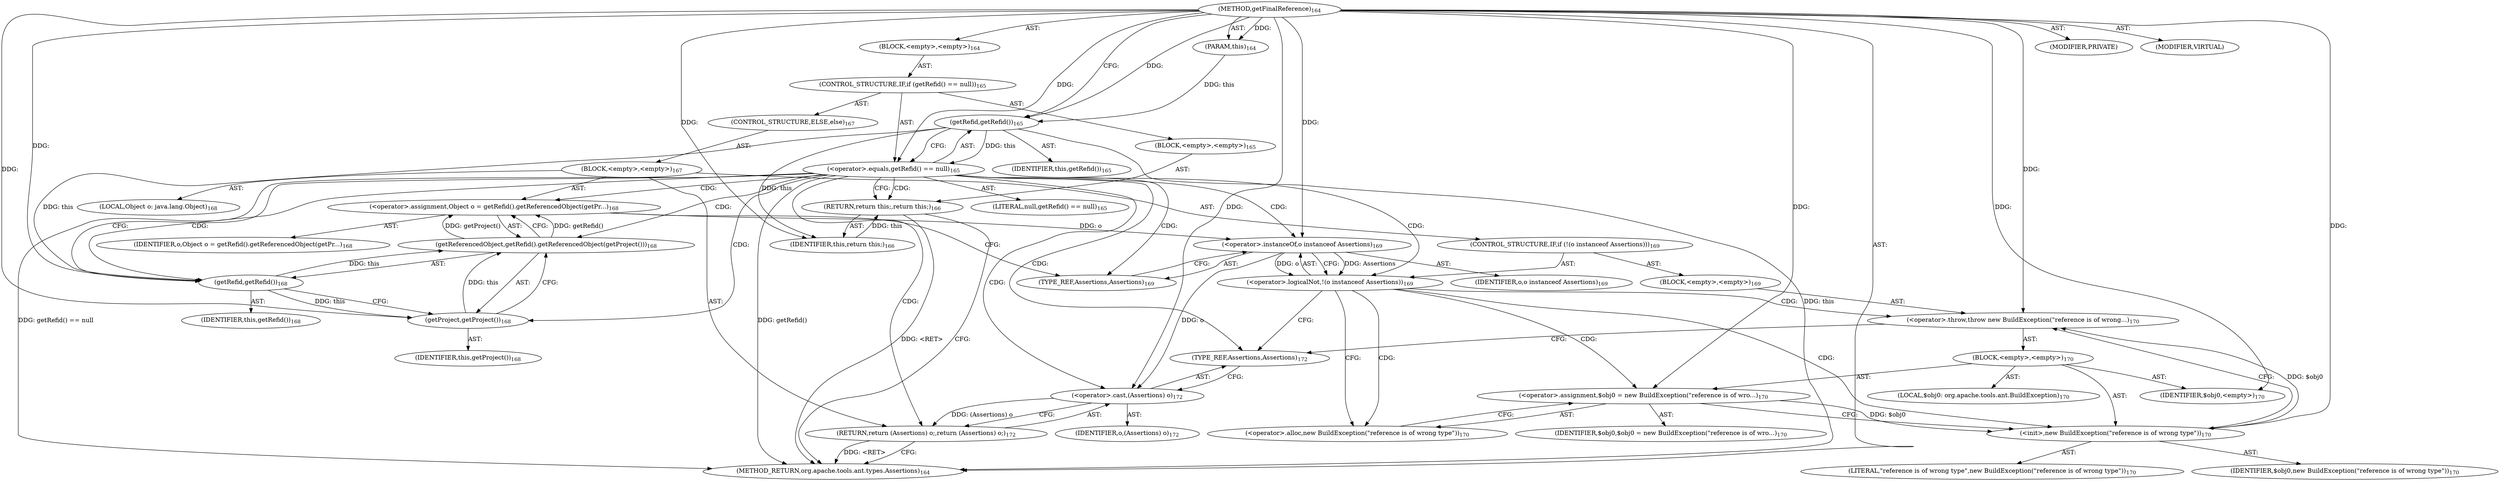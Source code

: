 digraph "getFinalReference" {  
"111669149700" [label = <(METHOD,getFinalReference)<SUB>164</SUB>> ]
"115964116996" [label = <(PARAM,this)<SUB>164</SUB>> ]
"25769803781" [label = <(BLOCK,&lt;empty&gt;,&lt;empty&gt;)<SUB>164</SUB>> ]
"47244640257" [label = <(CONTROL_STRUCTURE,IF,if (getRefid() == null))<SUB>165</SUB>> ]
"30064771090" [label = <(&lt;operator&gt;.equals,getRefid() == null)<SUB>165</SUB>> ]
"30064771091" [label = <(getRefid,getRefid())<SUB>165</SUB>> ]
"68719476741" [label = <(IDENTIFIER,this,getRefid())<SUB>165</SUB>> ]
"90194313218" [label = <(LITERAL,null,getRefid() == null)<SUB>165</SUB>> ]
"25769803782" [label = <(BLOCK,&lt;empty&gt;,&lt;empty&gt;)<SUB>165</SUB>> ]
"146028888064" [label = <(RETURN,return this;,return this;)<SUB>166</SUB>> ]
"68719476742" [label = <(IDENTIFIER,this,return this;)<SUB>166</SUB>> ]
"47244640258" [label = <(CONTROL_STRUCTURE,ELSE,else)<SUB>167</SUB>> ]
"25769803783" [label = <(BLOCK,&lt;empty&gt;,&lt;empty&gt;)<SUB>167</SUB>> ]
"94489280512" [label = <(LOCAL,Object o: java.lang.Object)<SUB>168</SUB>> ]
"30064771092" [label = <(&lt;operator&gt;.assignment,Object o = getRefid().getReferencedObject(getPr...)<SUB>168</SUB>> ]
"68719476773" [label = <(IDENTIFIER,o,Object o = getRefid().getReferencedObject(getPr...)<SUB>168</SUB>> ]
"30064771093" [label = <(getReferencedObject,getRefid().getReferencedObject(getProject()))<SUB>168</SUB>> ]
"30064771094" [label = <(getRefid,getRefid())<SUB>168</SUB>> ]
"68719476744" [label = <(IDENTIFIER,this,getRefid())<SUB>168</SUB>> ]
"30064771095" [label = <(getProject,getProject())<SUB>168</SUB>> ]
"68719476743" [label = <(IDENTIFIER,this,getProject())<SUB>168</SUB>> ]
"47244640259" [label = <(CONTROL_STRUCTURE,IF,if (!(o instanceof Assertions)))<SUB>169</SUB>> ]
"30064771096" [label = <(&lt;operator&gt;.logicalNot,!(o instanceof Assertions))<SUB>169</SUB>> ]
"30064771097" [label = <(&lt;operator&gt;.instanceOf,o instanceof Assertions)<SUB>169</SUB>> ]
"68719476774" [label = <(IDENTIFIER,o,o instanceof Assertions)<SUB>169</SUB>> ]
"180388626432" [label = <(TYPE_REF,Assertions,Assertions)<SUB>169</SUB>> ]
"25769803784" [label = <(BLOCK,&lt;empty&gt;,&lt;empty&gt;)<SUB>169</SUB>> ]
"30064771098" [label = <(&lt;operator&gt;.throw,throw new BuildException(&quot;reference is of wrong...)<SUB>170</SUB>> ]
"25769803785" [label = <(BLOCK,&lt;empty&gt;,&lt;empty&gt;)<SUB>170</SUB>> ]
"94489280513" [label = <(LOCAL,$obj0: org.apache.tools.ant.BuildException)<SUB>170</SUB>> ]
"30064771099" [label = <(&lt;operator&gt;.assignment,$obj0 = new BuildException(&quot;reference is of wro...)<SUB>170</SUB>> ]
"68719476775" [label = <(IDENTIFIER,$obj0,$obj0 = new BuildException(&quot;reference is of wro...)<SUB>170</SUB>> ]
"30064771100" [label = <(&lt;operator&gt;.alloc,new BuildException(&quot;reference is of wrong type&quot;))<SUB>170</SUB>> ]
"30064771101" [label = <(&lt;init&gt;,new BuildException(&quot;reference is of wrong type&quot;))<SUB>170</SUB>> ]
"68719476776" [label = <(IDENTIFIER,$obj0,new BuildException(&quot;reference is of wrong type&quot;))<SUB>170</SUB>> ]
"90194313219" [label = <(LITERAL,&quot;reference is of wrong type&quot;,new BuildException(&quot;reference is of wrong type&quot;))<SUB>170</SUB>> ]
"68719476777" [label = <(IDENTIFIER,$obj0,&lt;empty&gt;)<SUB>170</SUB>> ]
"146028888065" [label = <(RETURN,return (Assertions) o;,return (Assertions) o;)<SUB>172</SUB>> ]
"30064771102" [label = <(&lt;operator&gt;.cast,(Assertions) o)<SUB>172</SUB>> ]
"180388626433" [label = <(TYPE_REF,Assertions,Assertions)<SUB>172</SUB>> ]
"68719476778" [label = <(IDENTIFIER,o,(Assertions) o)<SUB>172</SUB>> ]
"133143986186" [label = <(MODIFIER,PRIVATE)> ]
"133143986187" [label = <(MODIFIER,VIRTUAL)> ]
"128849018884" [label = <(METHOD_RETURN,org.apache.tools.ant.types.Assertions)<SUB>164</SUB>> ]
  "111669149700" -> "115964116996"  [ label = "AST: "] 
  "111669149700" -> "25769803781"  [ label = "AST: "] 
  "111669149700" -> "133143986186"  [ label = "AST: "] 
  "111669149700" -> "133143986187"  [ label = "AST: "] 
  "111669149700" -> "128849018884"  [ label = "AST: "] 
  "25769803781" -> "47244640257"  [ label = "AST: "] 
  "47244640257" -> "30064771090"  [ label = "AST: "] 
  "47244640257" -> "25769803782"  [ label = "AST: "] 
  "47244640257" -> "47244640258"  [ label = "AST: "] 
  "30064771090" -> "30064771091"  [ label = "AST: "] 
  "30064771090" -> "90194313218"  [ label = "AST: "] 
  "30064771091" -> "68719476741"  [ label = "AST: "] 
  "25769803782" -> "146028888064"  [ label = "AST: "] 
  "146028888064" -> "68719476742"  [ label = "AST: "] 
  "47244640258" -> "25769803783"  [ label = "AST: "] 
  "25769803783" -> "94489280512"  [ label = "AST: "] 
  "25769803783" -> "30064771092"  [ label = "AST: "] 
  "25769803783" -> "47244640259"  [ label = "AST: "] 
  "25769803783" -> "146028888065"  [ label = "AST: "] 
  "30064771092" -> "68719476773"  [ label = "AST: "] 
  "30064771092" -> "30064771093"  [ label = "AST: "] 
  "30064771093" -> "30064771094"  [ label = "AST: "] 
  "30064771093" -> "30064771095"  [ label = "AST: "] 
  "30064771094" -> "68719476744"  [ label = "AST: "] 
  "30064771095" -> "68719476743"  [ label = "AST: "] 
  "47244640259" -> "30064771096"  [ label = "AST: "] 
  "47244640259" -> "25769803784"  [ label = "AST: "] 
  "30064771096" -> "30064771097"  [ label = "AST: "] 
  "30064771097" -> "68719476774"  [ label = "AST: "] 
  "30064771097" -> "180388626432"  [ label = "AST: "] 
  "25769803784" -> "30064771098"  [ label = "AST: "] 
  "30064771098" -> "25769803785"  [ label = "AST: "] 
  "25769803785" -> "94489280513"  [ label = "AST: "] 
  "25769803785" -> "30064771099"  [ label = "AST: "] 
  "25769803785" -> "30064771101"  [ label = "AST: "] 
  "25769803785" -> "68719476777"  [ label = "AST: "] 
  "30064771099" -> "68719476775"  [ label = "AST: "] 
  "30064771099" -> "30064771100"  [ label = "AST: "] 
  "30064771101" -> "68719476776"  [ label = "AST: "] 
  "30064771101" -> "90194313219"  [ label = "AST: "] 
  "146028888065" -> "30064771102"  [ label = "AST: "] 
  "30064771102" -> "180388626433"  [ label = "AST: "] 
  "30064771102" -> "68719476778"  [ label = "AST: "] 
  "30064771090" -> "146028888064"  [ label = "CFG: "] 
  "30064771090" -> "30064771094"  [ label = "CFG: "] 
  "30064771091" -> "30064771090"  [ label = "CFG: "] 
  "146028888064" -> "128849018884"  [ label = "CFG: "] 
  "30064771092" -> "180388626432"  [ label = "CFG: "] 
  "146028888065" -> "128849018884"  [ label = "CFG: "] 
  "30064771093" -> "30064771092"  [ label = "CFG: "] 
  "30064771096" -> "180388626433"  [ label = "CFG: "] 
  "30064771096" -> "30064771100"  [ label = "CFG: "] 
  "30064771102" -> "146028888065"  [ label = "CFG: "] 
  "30064771094" -> "30064771095"  [ label = "CFG: "] 
  "30064771095" -> "30064771093"  [ label = "CFG: "] 
  "30064771097" -> "30064771096"  [ label = "CFG: "] 
  "30064771098" -> "180388626433"  [ label = "CFG: "] 
  "180388626433" -> "30064771102"  [ label = "CFG: "] 
  "180388626432" -> "30064771097"  [ label = "CFG: "] 
  "30064771099" -> "30064771101"  [ label = "CFG: "] 
  "30064771101" -> "30064771098"  [ label = "CFG: "] 
  "30064771100" -> "30064771099"  [ label = "CFG: "] 
  "111669149700" -> "30064771091"  [ label = "CFG: "] 
  "146028888064" -> "128849018884"  [ label = "DDG: &lt;RET&gt;"] 
  "146028888065" -> "128849018884"  [ label = "DDG: &lt;RET&gt;"] 
  "30064771091" -> "128849018884"  [ label = "DDG: this"] 
  "30064771090" -> "128849018884"  [ label = "DDG: getRefid()"] 
  "30064771090" -> "128849018884"  [ label = "DDG: getRefid() == null"] 
  "111669149700" -> "115964116996"  [ label = "DDG: "] 
  "30064771091" -> "30064771090"  [ label = "DDG: this"] 
  "111669149700" -> "30064771090"  [ label = "DDG: "] 
  "68719476742" -> "146028888064"  [ label = "DDG: this"] 
  "115964116996" -> "30064771091"  [ label = "DDG: this"] 
  "111669149700" -> "30064771091"  [ label = "DDG: "] 
  "30064771091" -> "68719476742"  [ label = "DDG: this"] 
  "111669149700" -> "68719476742"  [ label = "DDG: "] 
  "30064771093" -> "30064771092"  [ label = "DDG: getRefid()"] 
  "30064771093" -> "30064771092"  [ label = "DDG: getProject()"] 
  "30064771102" -> "146028888065"  [ label = "DDG: (Assertions) o"] 
  "111669149700" -> "30064771102"  [ label = "DDG: "] 
  "30064771097" -> "30064771102"  [ label = "DDG: o"] 
  "30064771094" -> "30064771093"  [ label = "DDG: this"] 
  "30064771095" -> "30064771093"  [ label = "DDG: this"] 
  "30064771097" -> "30064771096"  [ label = "DDG: o"] 
  "30064771097" -> "30064771096"  [ label = "DDG: Assertions"] 
  "30064771091" -> "30064771094"  [ label = "DDG: this"] 
  "111669149700" -> "30064771094"  [ label = "DDG: "] 
  "30064771094" -> "30064771095"  [ label = "DDG: this"] 
  "111669149700" -> "30064771095"  [ label = "DDG: "] 
  "30064771092" -> "30064771097"  [ label = "DDG: o"] 
  "111669149700" -> "30064771097"  [ label = "DDG: "] 
  "30064771101" -> "30064771098"  [ label = "DDG: $obj0"] 
  "111669149700" -> "30064771098"  [ label = "DDG: "] 
  "111669149700" -> "30064771099"  [ label = "DDG: "] 
  "111669149700" -> "68719476777"  [ label = "DDG: "] 
  "30064771099" -> "30064771101"  [ label = "DDG: $obj0"] 
  "111669149700" -> "30064771101"  [ label = "DDG: "] 
  "30064771090" -> "180388626433"  [ label = "CDG: "] 
  "30064771090" -> "180388626432"  [ label = "CDG: "] 
  "30064771090" -> "146028888065"  [ label = "CDG: "] 
  "30064771090" -> "146028888064"  [ label = "CDG: "] 
  "30064771090" -> "30064771094"  [ label = "CDG: "] 
  "30064771090" -> "30064771093"  [ label = "CDG: "] 
  "30064771090" -> "30064771092"  [ label = "CDG: "] 
  "30064771090" -> "30064771097"  [ label = "CDG: "] 
  "30064771090" -> "30064771096"  [ label = "CDG: "] 
  "30064771090" -> "30064771095"  [ label = "CDG: "] 
  "30064771090" -> "30064771102"  [ label = "CDG: "] 
  "30064771096" -> "30064771098"  [ label = "CDG: "] 
  "30064771096" -> "30064771101"  [ label = "CDG: "] 
  "30064771096" -> "30064771100"  [ label = "CDG: "] 
  "30064771096" -> "30064771099"  [ label = "CDG: "] 
}
